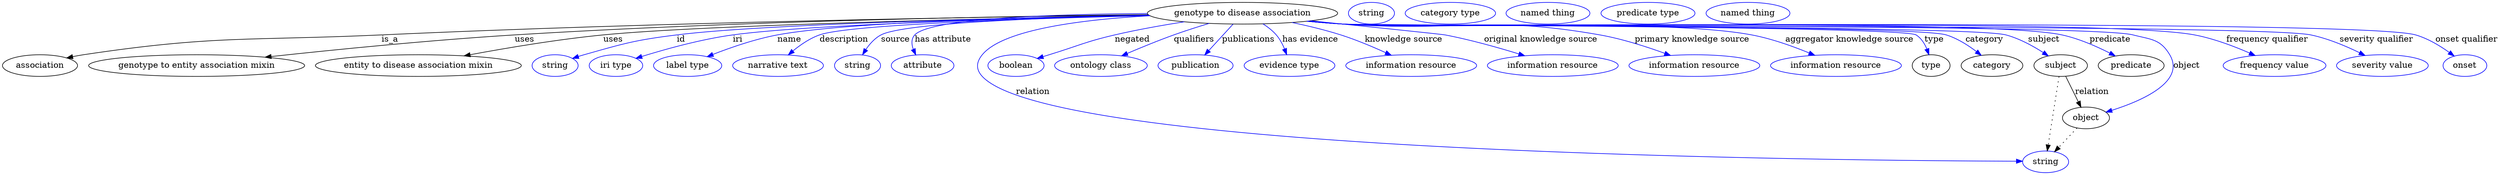 digraph {
	graph [bb="0,0,3364,283"];
	node [label="\N"];
	"genotype to disease association"	[height=0.5,
		label="genotype to disease association",
		pos="1676,265",
		width=3.3761];
	association	[height=0.5,
		pos="50.046,178",
		width=1.3902];
	"genotype to disease association" -> association	[label=is_a,
		lp="515.05,221.5",
		pos="e,85.971,190.57 1555.3,262.52 1342.7,259.45 887.66,250.74 504.05,229 328.16,219.03 282.3,227.88 109.05,196 104.68,195.2 100.18,194.21 \
95.693,193.11"];
	"genotype to entity association mixin"	[height=0.5,
		pos="258.05,178",
		width=3.8816];
	"genotype to disease association" -> "genotype to entity association mixin"	[label=uses,
		lp="693.05,221.5",
		pos="e,348.19,191.84 1555.3,262.96 1367.8,260.62 995.79,253.1 681.05,229 570.23,220.52 443.73,204.76 358.16,193.19"];
	"entity to disease association mixin"	[height=0.5,
		pos="548.05,178",
		width=3.683];
	"genotype to disease association" -> "entity to disease association mixin"	[label=uses,
		lp="811.05,221.5",
		pos="e,609.25,193.99 1556.7,261.55 1351.9,256.97 942.04,245.99 799.05,229 737.85,221.73 669.29,207.66 619.31,196.29"];
	id	[color=blue,
		height=0.5,
		label=string,
		pos="729.05,178",
		width=0.84854];
	"genotype to disease association" -> id	[color=blue,
		label=id,
		lp="904.55,221.5",
		pos="e,752.5,189.68 1556.5,261.59 1371,257.34 1022.2,247.21 899.05,229 840.08,220.28 825.53,215.05 769.05,196 766.67,195.2 764.23,194.32 \
761.8,193.39",
		style=solid];
	iri	[color=blue,
		height=0.5,
		label="iri type",
		pos="814.05,178",
		width=1.011];
	"genotype to disease association" -> iri	[color=blue,
		label=iri,
		lp="983.55,221.5",
		pos="e,841.48,189.92 1557,261.27 1387.5,256.83 1085.1,246.71 977.05,229 932.71,221.73 883.64,205.5 851.04,193.5",
		style=solid];
	name	[color=blue,
		height=0.5,
		label="label type",
		pos="914.05,178",
		width=1.2638];
	"genotype to disease association" -> name	[color=blue,
		label=name,
		lp="1054.5,221.5",
		pos="e,941.03,192.79 1555.9,262.04 1399.2,258.69 1134.1,250.04 1039,229 1008,222.14 974.69,208.46 950.26,197.15",
		style=solid];
	description	[color=blue,
		height=0.5,
		label="narrative text",
		pos="1035,178",
		width=1.6068];
	"genotype to disease association" -> description	[color=blue,
		label=description,
		lp="1128.5,221.5",
		pos="e,1050.1,195.45 1558.1,260.65 1401.5,255.61 1139.7,244.95 1098,229 1083,223.25 1068.8,212.57 1057.7,202.55",
		style=solid];
	source	[color=blue,
		height=0.5,
		label=string,
		pos="1141,178",
		width=0.84854];
	"genotype to disease association" -> source	[color=blue,
		label=source,
		lp="1197,221.5",
		pos="e,1148.8,195.53 1557.6,260.76 1421.2,256.24 1211.5,246.53 1179,229 1168.7,223.42 1160.4,213.7 1154.1,204.3",
		style=solid];
	"has attribute"	[color=blue,
		height=0.5,
		label=attribute,
		pos="1230,178",
		width=1.1193];
	"genotype to disease association" -> "has attribute"	[color=blue,
		label="has attribute",
		lp="1257.5,221.5",
		pos="e,1222,195.91 1555.1,262.94 1428.9,260.54 1246.2,252.92 1224,229 1218.3,222.8 1217.8,214.15 1219.3,205.78",
		style=solid];
	relation	[color=blue,
		height=0.5,
		label=string,
		pos="2754,18",
		width=0.84854];
	"genotype to disease association" -> relation	[color=blue,
		label=relation,
		lp="1405,134.5",
		pos="e,2723.4,19.597 1563.1,258.31 1469.5,250.91 1347.2,234.05 1317,196 1307.1,183.46 1306.3,171.85 1317,160 1413.5,53.572 2489.5,24.688 \
2713.4,19.811",
		style=solid];
	negated	[color=blue,
		height=0.5,
		label=boolean,
		pos="1364,178",
		width=1.0652];
	"genotype to disease association" -> negated	[color=blue,
		label=negated,
		lp="1529.5,221.5",
		pos="e,1393.3,189.7 1602,250.6 1572.5,244.75 1538.5,237.32 1508,229 1464.1,217 1454,211.08 1411,196 1408.4,195.06 1405.6,194.08 1402.8,\
193.08",
		style=solid];
	qualifiers	[color=blue,
		height=0.5,
		label="ontology class",
		pos="1482,178",
		width=1.7151];
	"genotype to disease association" -> qualifiers	[color=blue,
		label=qualifiers,
		lp="1611.5,221.5",
		pos="e,1511.8,194.06 1633.2,248.11 1618.2,242.34 1601.3,235.61 1586,229 1564.3,219.54 1540.3,208.11 1520.9,198.57",
		style=solid];
	publications	[color=blue,
		height=0.5,
		label=publication,
		pos="1612,178",
		width=1.3902];
	"genotype to disease association" -> publications	[color=blue,
		label=publications,
		lp="1681.5,221.5",
		pos="e,1624.5,195.6 1663.1,246.8 1653.8,234.43 1641.1,217.55 1630.7,203.74",
		style=solid];
	"has evidence"	[color=blue,
		height=0.5,
		label="evidence type",
		pos="1740,178",
		width=1.661];
	"genotype to disease association" -> "has evidence"	[color=blue,
		label="has evidence",
		lp="1762,221.5",
		pos="e,1734.7,196.26 1700.1,247.19 1706.5,241.89 1713,235.67 1718,229 1723.3,222 1727.6,213.53 1731,205.58",
		style=solid];
	"knowledge source"	[color=blue,
		height=0.5,
		label="information resource",
		pos="1903,178",
		width=2.3651];
	"genotype to disease association" -> "knowledge source"	[color=blue,
		label="knowledge source",
		lp="1885.5,221.5",
		pos="e,1873.8,195.13 1736.9,249.37 1757.5,243.77 1780.5,236.83 1801,229 1822.7,220.73 1846.1,209.49 1864.9,199.76",
		style=solid];
	"original knowledge source"	[color=blue,
		height=0.5,
		label="information resource",
		pos="2091,178",
		width=2.3651];
	"genotype to disease association" -> "original knowledge source"	[color=blue,
		label="original knowledge source",
		lp="2062.5,221.5",
		pos="e,2051.9,194.09 1763.8,252.51 1838.6,242.7 1934.7,230 1939,229 1974.2,220.95 2012.8,208.21 2042.3,197.6",
		style=solid];
	"primary knowledge source"	[color=blue,
		height=0.5,
		label="information resource",
		pos="2279,178",
		width=2.3651];
	"genotype to disease association" -> "primary knowledge source"	[color=blue,
		label="primary knowledge source",
		lp="2264,221.5",
		pos="e,2244.5,194.53 1760.6,252 1775.7,250.12 1791.3,248.36 1806,247 1953.6,233.38 1993.7,258.23 2139,229 2172.1,222.36 2207.8,209.5 \
2234.9,198.48",
		style=solid];
	"aggregator knowledge source"	[color=blue,
		height=0.5,
		label="information resource",
		pos="2467,178",
		width=2.3651];
	"genotype to disease association" -> "aggregator knowledge source"	[color=blue,
		label="aggregator knowledge source",
		lp="2471,221.5",
		pos="e,2435.9,194.87 1759.5,251.88 1774.9,249.98 1791,248.24 1806,247 1924.6,237.28 2224.6,253.3 2341,229 2370.7,222.8 2402.5,210.17 \
2426.7,199.16",
		style=solid];
	type	[height=0.5,
		pos="2597,178",
		width=0.75];
	"genotype to disease association" -> type	[color=blue,
		label=type,
		lp="2586,221.5",
		pos="e,2588.4,195.28 1759.1,251.8 1774.7,249.9 1790.8,248.17 1806,247 1847.5,243.8 2517.5,247.03 2555,229 2566.4,223.53 2575.9,213.36 \
2582.9,203.61",
		style=solid];
	category	[height=0.5,
		pos="2683,178",
		width=1.1374];
	"genotype to disease association" -> category	[color=blue,
		label=category,
		lp="2659.5,221.5",
		pos="e,2664.8,194.24 1759.1,251.79 1774.7,249.88 1790.8,248.16 1806,247 1894.3,240.25 2517.2,254.11 2602,229 2621.8,223.16 2641.5,211.16 \
2656.5,200.39",
		style=solid];
	subject	[height=0.5,
		pos="2778,178",
		width=0.99297];
	"genotype to disease association" -> subject	[color=blue,
		label=subject,
		lp="2743.5,221.5",
		pos="e,2758.6,193.31 1758.8,251.8 1774.4,249.88 1790.7,248.15 1806,247 1903.7,239.64 2592.5,254.31 2687,229 2709.7,222.93 2732.9,210.09 \
2750.2,198.94",
		style=solid];
	predicate	[height=0.5,
		pos="2875,178",
		width=1.1916];
	"genotype to disease association" -> predicate	[color=blue,
		label=predicate,
		lp="2836,221.5",
		pos="e,2851.6,193.33 1758.8,251.78 1774.4,249.86 1790.7,248.14 1806,247 1912.5,239.06 2663,252.95 2767,229 2793.9,222.83 2822,209.53 \
2842.9,198.2",
		style=solid];
	object	[height=0.5,
		pos="2814,91",
		width=0.9027];
	"genotype to disease association" -> object	[color=blue,
		label=object,
		lp="2950,178",
		pos="e,2840.5,101.54 1758.8,251.76 1774.4,249.84 1790.7,248.13 1806,247 1923.4,238.36 2751.1,258.46 2865,229 2895.3,221.18 2911,222.76 \
2927,196 2950.7,156.56 2891.1,123.04 2849.8,105.37",
		style=solid];
	"frequency qualifier"	[color=blue,
		height=0.5,
		label="frequency value",
		pos="3074,178",
		width=1.8776];
	"genotype to disease association" -> "frequency qualifier"	[color=blue,
		label="frequency qualifier",
		lp="3062.5,221.5",
		pos="e,3048.6,194.8 1758.8,251.74 1774.4,249.83 1790.7,248.12 1806,247 1934.8,237.61 2842.3,258.2 2968,229 2993.3,223.13 3019.7,210.71 \
3039.8,199.72",
		style=solid];
	"severity qualifier"	[color=blue,
		height=0.5,
		label="severity value",
		pos="3219,178",
		width=1.661];
	"genotype to disease association" -> "severity qualifier"	[color=blue,
		label="severity qualifier",
		lp="3205,221.5",
		pos="e,3195.3,194.56 1758.4,251.76 1774.2,249.83 1790.6,248.11 1806,247 1878.8,241.77 3047.2,246.09 3118,229 3142.3,223.14 3167.5,210.67 \
3186.7,199.66",
		style=solid];
	"onset qualifier"	[color=blue,
		height=0.5,
		label=onset,
		pos="3330,178",
		width=0.81243];
	"genotype to disease association" -> "onset qualifier"	[color=blue,
		label="onset qualifier",
		lp="3325,221.5",
		pos="e,3314.5,193.33 1758.4,251.74 1774.2,249.82 1790.6,248.1 1806,247 1886.3,241.27 3178.1,252.81 3255,229 3274,223.14 3292.6,210.83 \
3306.5,199.89",
		style=solid];
	association_type	[color=blue,
		height=0.5,
		label=string,
		pos="1846,265",
		width=0.84854];
	association_category	[color=blue,
		height=0.5,
		label="category type",
		pos="1953,265",
		width=1.6249];
	subject -> relation	[pos="e,2756.7,36.188 2775.4,159.79 2771.3,132.48 2763.2,78.994 2758.2,46.38",
		style=dotted];
	subject -> object	[label=relation,
		lp="2820,134.5",
		pos="e,2806.9,108.76 2785.2,160.21 2790.2,148.22 2797.2,131.85 2803,118.16"];
	"genotype to disease association_subject"	[color=blue,
		height=0.5,
		label="named thing",
		pos="2085,265",
		width=1.5346];
	"genotype to disease association_predicate"	[color=blue,
		height=0.5,
		label="predicate type",
		pos="2219,265",
		width=1.679];
	object -> relation	[pos="e,2767.3,34.713 2800.7,74.243 2792.9,64.959 2782.8,53.033 2774,42.64",
		style=dotted];
	"genotype to disease association_object"	[color=blue,
		height=0.5,
		label="named thing",
		pos="2353,265",
		width=1.5346];
}
